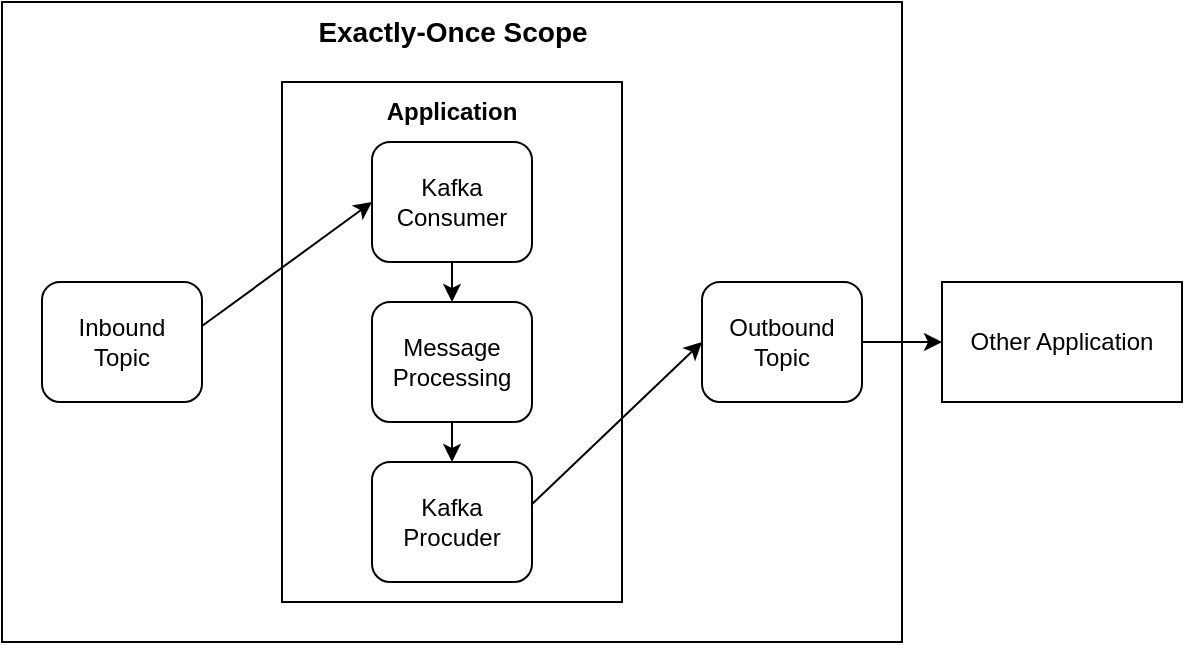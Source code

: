 <mxfile version="23.1.5" type="github">
  <diagram name="페이지-1" id="QFWL-PfNEV1lDPDZixy_">
    <mxGraphModel dx="524" dy="997" grid="1" gridSize="10" guides="1" tooltips="1" connect="1" arrows="1" fold="1" page="1" pageScale="1" pageWidth="1169" pageHeight="827" math="0" shadow="0">
      <root>
        <mxCell id="0" />
        <mxCell id="1" parent="0" />
        <mxCell id="oJk1DgS03SrkZ0PKrftB-16" value="" style="rounded=0;whiteSpace=wrap;html=1;fillColor=none;" vertex="1" parent="1">
          <mxGeometry x="60" y="100" width="450" height="320" as="geometry" />
        </mxCell>
        <mxCell id="oJk1DgS03SrkZ0PKrftB-1" value="Inbound &lt;br&gt;Topic" style="rounded=1;whiteSpace=wrap;html=1;" vertex="1" parent="1">
          <mxGeometry x="80" y="240" width="80" height="60" as="geometry" />
        </mxCell>
        <mxCell id="oJk1DgS03SrkZ0PKrftB-3" value="" style="rounded=0;whiteSpace=wrap;html=1;" vertex="1" parent="1">
          <mxGeometry x="200" y="140" width="170" height="260" as="geometry" />
        </mxCell>
        <mxCell id="oJk1DgS03SrkZ0PKrftB-4" value="Kafka Consumer" style="rounded=1;whiteSpace=wrap;html=1;" vertex="1" parent="1">
          <mxGeometry x="245" y="170" width="80" height="60" as="geometry" />
        </mxCell>
        <mxCell id="oJk1DgS03SrkZ0PKrftB-5" value="Message Processing" style="rounded=1;whiteSpace=wrap;html=1;" vertex="1" parent="1">
          <mxGeometry x="245" y="250" width="80" height="60" as="geometry" />
        </mxCell>
        <mxCell id="oJk1DgS03SrkZ0PKrftB-14" style="rounded=0;orthogonalLoop=1;jettySize=auto;html=1;entryX=0;entryY=0.5;entryDx=0;entryDy=0;exitX=0.988;exitY=0.367;exitDx=0;exitDy=0;exitPerimeter=0;" edge="1" parent="1" source="oJk1DgS03SrkZ0PKrftB-6" target="oJk1DgS03SrkZ0PKrftB-11">
          <mxGeometry relative="1" as="geometry" />
        </mxCell>
        <mxCell id="oJk1DgS03SrkZ0PKrftB-6" value="Kafka Procuder" style="rounded=1;whiteSpace=wrap;html=1;" vertex="1" parent="1">
          <mxGeometry x="245" y="330" width="80" height="60" as="geometry" />
        </mxCell>
        <mxCell id="oJk1DgS03SrkZ0PKrftB-7" value="&lt;b&gt;Application&lt;/b&gt;" style="text;html=1;align=center;verticalAlign=middle;whiteSpace=wrap;rounded=0;" vertex="1" parent="1">
          <mxGeometry x="255" y="140" width="60" height="30" as="geometry" />
        </mxCell>
        <mxCell id="oJk1DgS03SrkZ0PKrftB-8" value="" style="endArrow=classic;html=1;rounded=0;exitX=0.5;exitY=1;exitDx=0;exitDy=0;entryX=0.5;entryY=0;entryDx=0;entryDy=0;" edge="1" parent="1" source="oJk1DgS03SrkZ0PKrftB-4" target="oJk1DgS03SrkZ0PKrftB-5">
          <mxGeometry width="50" height="50" relative="1" as="geometry">
            <mxPoint x="190" y="440" as="sourcePoint" />
            <mxPoint x="240" y="390" as="targetPoint" />
          </mxGeometry>
        </mxCell>
        <mxCell id="oJk1DgS03SrkZ0PKrftB-10" value="" style="endArrow=classic;html=1;rounded=0;entryX=0.5;entryY=0;entryDx=0;entryDy=0;exitX=0.5;exitY=1;exitDx=0;exitDy=0;" edge="1" parent="1" source="oJk1DgS03SrkZ0PKrftB-5" target="oJk1DgS03SrkZ0PKrftB-6">
          <mxGeometry width="50" height="50" relative="1" as="geometry">
            <mxPoint x="190" y="440" as="sourcePoint" />
            <mxPoint x="240" y="390" as="targetPoint" />
          </mxGeometry>
        </mxCell>
        <mxCell id="oJk1DgS03SrkZ0PKrftB-15" style="edgeStyle=orthogonalEdgeStyle;rounded=0;orthogonalLoop=1;jettySize=auto;html=1;entryX=0;entryY=0.5;entryDx=0;entryDy=0;" edge="1" parent="1" source="oJk1DgS03SrkZ0PKrftB-11" target="oJk1DgS03SrkZ0PKrftB-12">
          <mxGeometry relative="1" as="geometry" />
        </mxCell>
        <mxCell id="oJk1DgS03SrkZ0PKrftB-11" value="Outbound Topic" style="rounded=1;whiteSpace=wrap;html=1;" vertex="1" parent="1">
          <mxGeometry x="410" y="240" width="80" height="60" as="geometry" />
        </mxCell>
        <mxCell id="oJk1DgS03SrkZ0PKrftB-12" value="Other Application" style="rounded=0;whiteSpace=wrap;html=1;" vertex="1" parent="1">
          <mxGeometry x="530" y="240" width="120" height="60" as="geometry" />
        </mxCell>
        <mxCell id="oJk1DgS03SrkZ0PKrftB-13" style="rounded=0;orthogonalLoop=1;jettySize=auto;html=1;entryX=0;entryY=0.5;entryDx=0;entryDy=0;exitX=1;exitY=0.367;exitDx=0;exitDy=0;exitPerimeter=0;" edge="1" parent="1" source="oJk1DgS03SrkZ0PKrftB-1" target="oJk1DgS03SrkZ0PKrftB-4">
          <mxGeometry relative="1" as="geometry" />
        </mxCell>
        <mxCell id="oJk1DgS03SrkZ0PKrftB-17" value="&lt;b&gt;&lt;font style=&quot;font-size: 14px;&quot;&gt;Exactly-Once Scope&lt;/font&gt;&lt;/b&gt;" style="text;html=1;align=center;verticalAlign=middle;whiteSpace=wrap;rounded=0;" vertex="1" parent="1">
          <mxGeometry x="212.5" y="100" width="145" height="30" as="geometry" />
        </mxCell>
      </root>
    </mxGraphModel>
  </diagram>
</mxfile>
